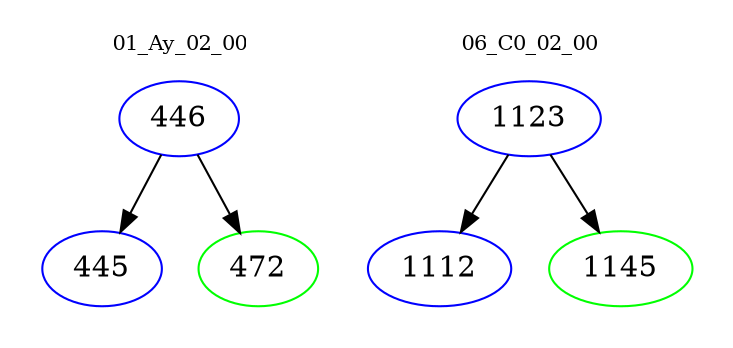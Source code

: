 digraph{
subgraph cluster_0 {
color = white
label = "01_Ay_02_00";
fontsize=10;
T0_446 [label="446", color="blue"]
T0_446 -> T0_445 [color="black"]
T0_445 [label="445", color="blue"]
T0_446 -> T0_472 [color="black"]
T0_472 [label="472", color="green"]
}
subgraph cluster_1 {
color = white
label = "06_C0_02_00";
fontsize=10;
T1_1123 [label="1123", color="blue"]
T1_1123 -> T1_1112 [color="black"]
T1_1112 [label="1112", color="blue"]
T1_1123 -> T1_1145 [color="black"]
T1_1145 [label="1145", color="green"]
}
}
